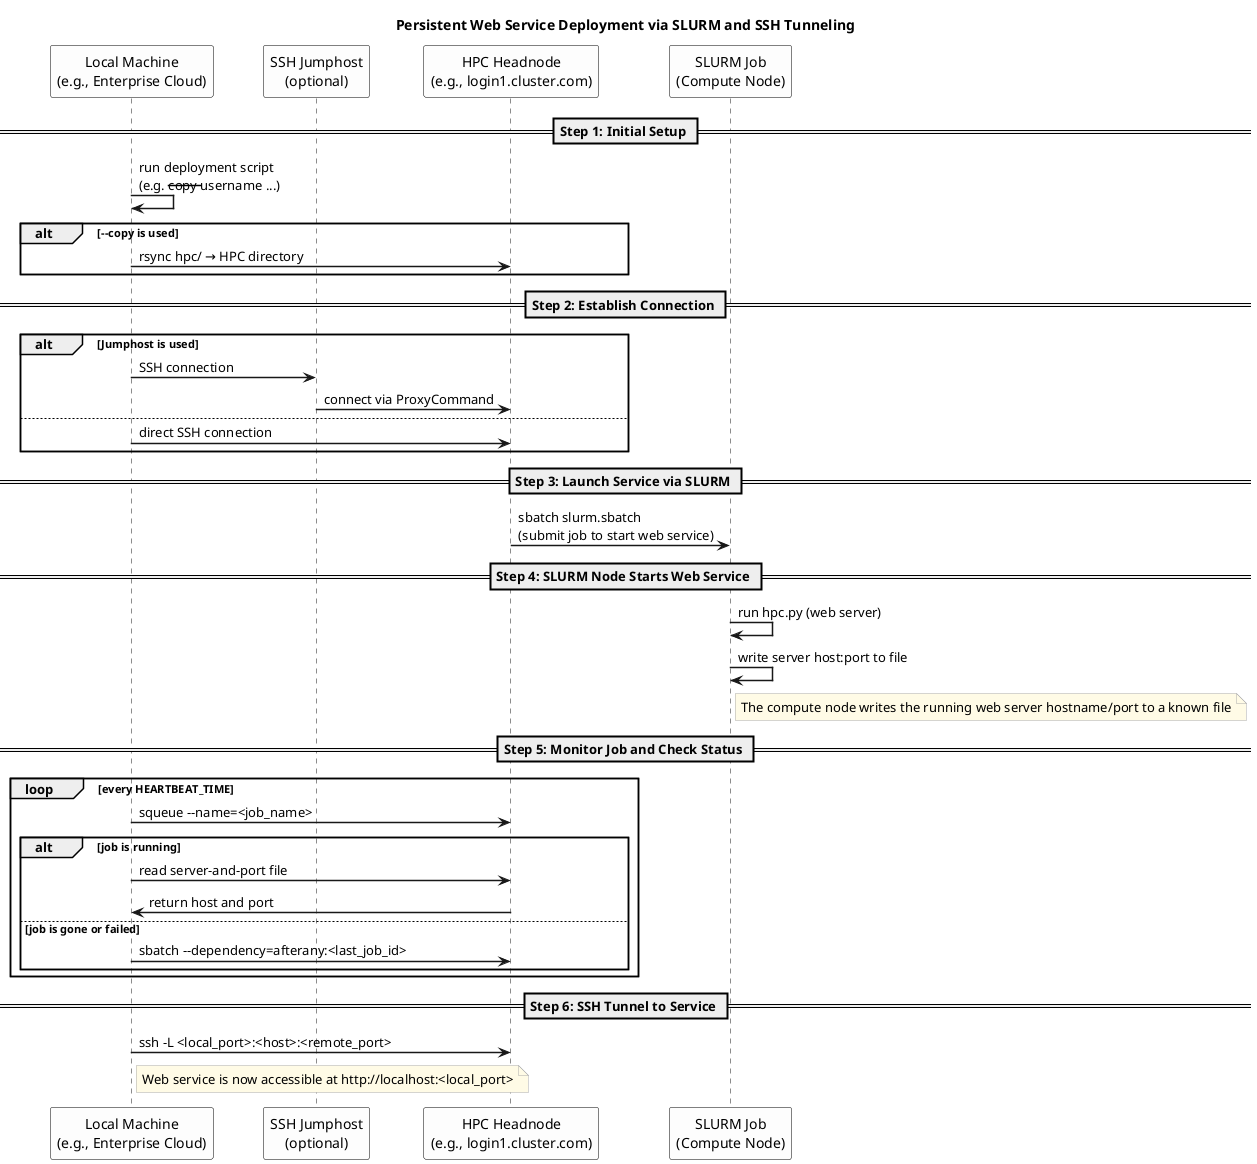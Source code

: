 @startuml slurm_service_workflow

title Persistent Web Service Deployment via SLURM and SSH Tunneling

skinparam participantPadding 20
skinparam sequenceArrowThickness 1.5
skinparam participant {
  BackgroundColor #fdfdfd
  BorderColor black
  FontColor black
}
skinparam note {
  BackgroundColor #fffbe6
  BorderColor #aaaaaa
  FontColor black
}

participant "Local Machine\n(e.g., Enterprise Cloud)" as Local
participant "SSH Jumphost\n(optional)" as Jumphost
participant "HPC Headnode\n(e.g., login1.cluster.com)" as Headnode
participant "SLURM Job\n(Compute Node)" as Slurm

== Step 1: Initial Setup ==

Local -> Local : run deployment script\n(e.g. --copy --username ...)
alt --copy is used
  Local -> Headnode : rsync hpc/ → HPC directory
end

== Step 2: Establish Connection ==

alt Jumphost is used
  Local -> Jumphost : SSH connection
  Jumphost -> Headnode : connect via ProxyCommand
else
  Local -> Headnode : direct SSH connection
end

== Step 3: Launch Service via SLURM ==

Headnode -> Slurm : sbatch slurm.sbatch\n(submit job to start web service)

== Step 4: SLURM Node Starts Web Service ==

Slurm -> Slurm : run hpc.py (web server)
Slurm -> Slurm : write server host:port to file

note right of Slurm
  The compute node writes the running web server hostname/port to a known file
end note

== Step 5: Monitor Job and Check Status ==

loop every HEARTBEAT_TIME
  Local -> Headnode : squeue --name=<job_name>
  alt job is running
    Local -> Headnode : read server-and-port file
    Headnode -> Local : return host and port
  else job is gone or failed
    Local -> Headnode : sbatch --dependency=afterany:<last_job_id>
  end
end

== Step 6: SSH Tunnel to Service ==

Local -> Headnode : ssh -L <local_port>:<host>:<remote_port>
note right of Local
  Web service is now accessible at http://localhost:<local_port>
end note

@enduml
